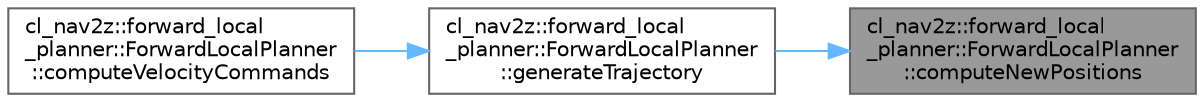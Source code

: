 digraph "cl_nav2z::forward_local_planner::ForwardLocalPlanner::computeNewPositions"
{
 // LATEX_PDF_SIZE
  bgcolor="transparent";
  edge [fontname=Helvetica,fontsize=10,labelfontname=Helvetica,labelfontsize=10];
  node [fontname=Helvetica,fontsize=10,shape=box,height=0.2,width=0.4];
  rankdir="RL";
  Node1 [label="cl_nav2z::forward_local\l_planner::ForwardLocalPlanner\l::computeNewPositions",height=0.2,width=0.4,color="gray40", fillcolor="grey60", style="filled", fontcolor="black",tooltip=" "];
  Node1 -> Node2 [dir="back",color="steelblue1",style="solid"];
  Node2 [label="cl_nav2z::forward_local\l_planner::ForwardLocalPlanner\l::generateTrajectory",height=0.2,width=0.4,color="grey40", fillcolor="white", style="filled",URL="$classcl__nav2z_1_1forward__local__planner_1_1ForwardLocalPlanner.html#a686a387784b5271d30897fc23ab1958d",tooltip=" "];
  Node2 -> Node3 [dir="back",color="steelblue1",style="solid"];
  Node3 [label="cl_nav2z::forward_local\l_planner::ForwardLocalPlanner\l::computeVelocityCommands",height=0.2,width=0.4,color="grey40", fillcolor="white", style="filled",URL="$classcl__nav2z_1_1forward__local__planner_1_1ForwardLocalPlanner.html#aaebdd6f0d0a6c82e57729f03c137d01d",tooltip="nav2_core computeVelocityCommands - calculates the best command given the current pose and velocity"];
}
